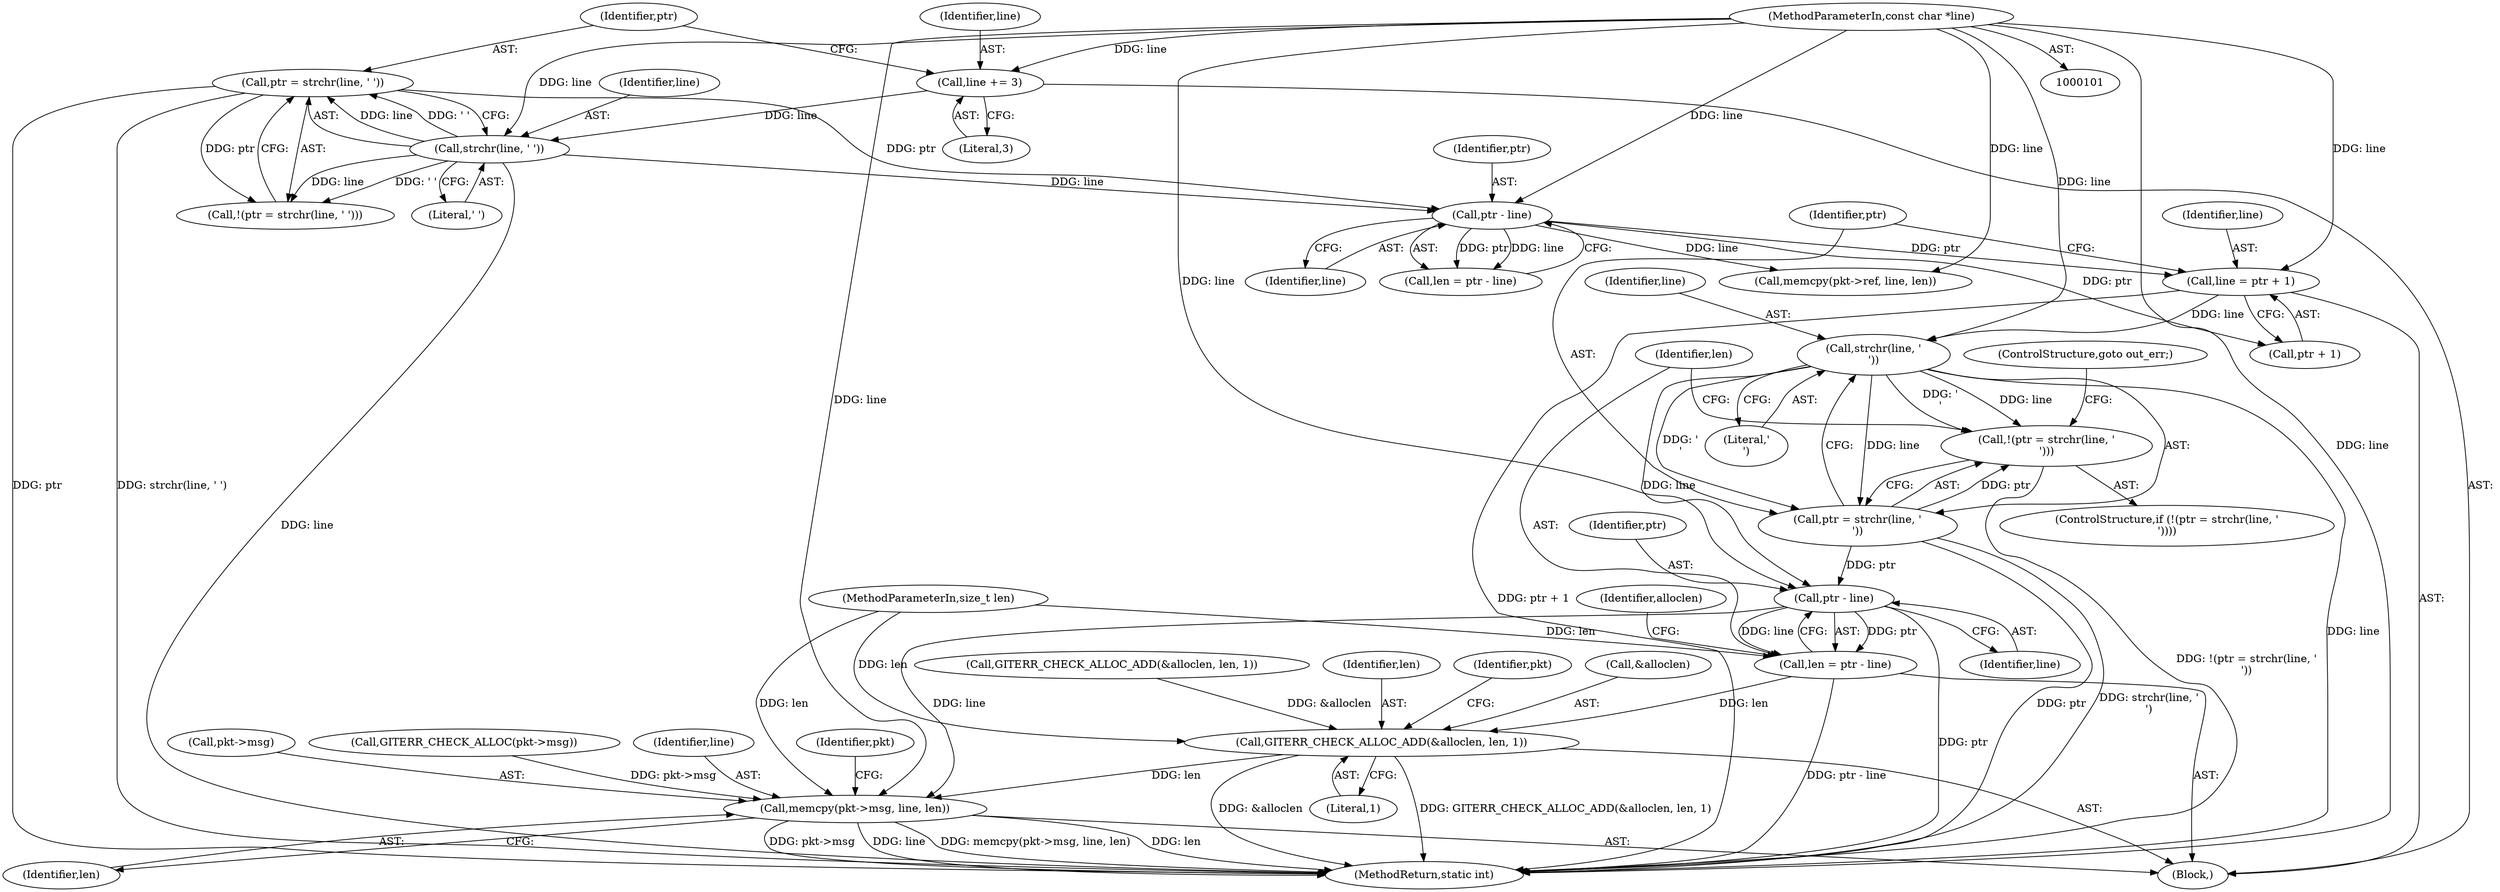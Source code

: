 digraph "0_libgit2_1f9a8510e1d2f20ed7334eeeddb92c4dd8e7c649@API" {
"1000180" [label="(Call,strchr(line, '\n'))"];
"1000171" [label="(Call,line = ptr + 1)"];
"1000140" [label="(Call,ptr - line)"];
"1000132" [label="(Call,ptr = strchr(line, ' '))"];
"1000134" [label="(Call,strchr(line, ' '))"];
"1000127" [label="(Call,line += 3)"];
"1000103" [label="(MethodParameterIn,const char *line)"];
"1000177" [label="(Call,!(ptr = strchr(line, '\n')))"];
"1000178" [label="(Call,ptr = strchr(line, '\n'))"];
"1000186" [label="(Call,ptr - line)"];
"1000184" [label="(Call,len = ptr - line)"];
"1000189" [label="(Call,GITERR_CHECK_ALLOC_ADD(&alloclen, len, 1))"];
"1000204" [label="(Call,memcpy(pkt->msg, line, len))"];
"1000136" [label="(Literal,' ')"];
"1000213" [label="(Identifier,pkt)"];
"1000180" [label="(Call,strchr(line, '\n'))"];
"1000104" [label="(MethodParameterIn,size_t len)"];
"1000105" [label="(Block,)"];
"1000205" [label="(Call,pkt->msg)"];
"1000200" [label="(Call,GITERR_CHECK_ALLOC(pkt->msg))"];
"1000185" [label="(Identifier,len)"];
"1000171" [label="(Call,line = ptr + 1)"];
"1000135" [label="(Identifier,line)"];
"1000176" [label="(ControlStructure,if (!(ptr = strchr(line, '\n'))))"];
"1000181" [label="(Identifier,line)"];
"1000177" [label="(Call,!(ptr = strchr(line, '\n')))"];
"1000179" [label="(Identifier,ptr)"];
"1000143" [label="(Call,GITERR_CHECK_ALLOC_ADD(&alloclen, len, 1))"];
"1000133" [label="(Identifier,ptr)"];
"1000191" [label="(Identifier,alloclen)"];
"1000183" [label="(ControlStructure,goto out_err;)"];
"1000103" [label="(MethodParameterIn,const char *line)"];
"1000134" [label="(Call,strchr(line, ' '))"];
"1000158" [label="(Call,memcpy(pkt->ref, line, len))"];
"1000138" [label="(Call,len = ptr - line)"];
"1000189" [label="(Call,GITERR_CHECK_ALLOC_ADD(&alloclen, len, 1))"];
"1000129" [label="(Literal,3)"];
"1000187" [label="(Identifier,ptr)"];
"1000127" [label="(Call,line += 3)"];
"1000178" [label="(Call,ptr = strchr(line, '\n'))"];
"1000186" [label="(Call,ptr - line)"];
"1000192" [label="(Identifier,len)"];
"1000196" [label="(Identifier,pkt)"];
"1000131" [label="(Call,!(ptr = strchr(line, ' ')))"];
"1000128" [label="(Identifier,line)"];
"1000188" [label="(Identifier,line)"];
"1000190" [label="(Call,&alloclen)"];
"1000238" [label="(MethodReturn,static int)"];
"1000209" [label="(Identifier,len)"];
"1000140" [label="(Call,ptr - line)"];
"1000142" [label="(Identifier,line)"];
"1000193" [label="(Literal,1)"];
"1000173" [label="(Call,ptr + 1)"];
"1000182" [label="(Literal,'\n')"];
"1000172" [label="(Identifier,line)"];
"1000208" [label="(Identifier,line)"];
"1000184" [label="(Call,len = ptr - line)"];
"1000141" [label="(Identifier,ptr)"];
"1000204" [label="(Call,memcpy(pkt->msg, line, len))"];
"1000132" [label="(Call,ptr = strchr(line, ' '))"];
"1000180" -> "1000178"  [label="AST: "];
"1000180" -> "1000182"  [label="CFG: "];
"1000181" -> "1000180"  [label="AST: "];
"1000182" -> "1000180"  [label="AST: "];
"1000178" -> "1000180"  [label="CFG: "];
"1000180" -> "1000238"  [label="DDG: line"];
"1000180" -> "1000177"  [label="DDG: line"];
"1000180" -> "1000177"  [label="DDG: '\n'"];
"1000180" -> "1000178"  [label="DDG: line"];
"1000180" -> "1000178"  [label="DDG: '\n'"];
"1000171" -> "1000180"  [label="DDG: line"];
"1000103" -> "1000180"  [label="DDG: line"];
"1000180" -> "1000186"  [label="DDG: line"];
"1000171" -> "1000105"  [label="AST: "];
"1000171" -> "1000173"  [label="CFG: "];
"1000172" -> "1000171"  [label="AST: "];
"1000173" -> "1000171"  [label="AST: "];
"1000179" -> "1000171"  [label="CFG: "];
"1000171" -> "1000238"  [label="DDG: ptr + 1"];
"1000140" -> "1000171"  [label="DDG: ptr"];
"1000103" -> "1000171"  [label="DDG: line"];
"1000140" -> "1000138"  [label="AST: "];
"1000140" -> "1000142"  [label="CFG: "];
"1000141" -> "1000140"  [label="AST: "];
"1000142" -> "1000140"  [label="AST: "];
"1000138" -> "1000140"  [label="CFG: "];
"1000140" -> "1000138"  [label="DDG: ptr"];
"1000140" -> "1000138"  [label="DDG: line"];
"1000132" -> "1000140"  [label="DDG: ptr"];
"1000134" -> "1000140"  [label="DDG: line"];
"1000103" -> "1000140"  [label="DDG: line"];
"1000140" -> "1000158"  [label="DDG: line"];
"1000140" -> "1000173"  [label="DDG: ptr"];
"1000132" -> "1000131"  [label="AST: "];
"1000132" -> "1000134"  [label="CFG: "];
"1000133" -> "1000132"  [label="AST: "];
"1000134" -> "1000132"  [label="AST: "];
"1000131" -> "1000132"  [label="CFG: "];
"1000132" -> "1000238"  [label="DDG: strchr(line, ' ')"];
"1000132" -> "1000238"  [label="DDG: ptr"];
"1000132" -> "1000131"  [label="DDG: ptr"];
"1000134" -> "1000132"  [label="DDG: line"];
"1000134" -> "1000132"  [label="DDG: ' '"];
"1000134" -> "1000136"  [label="CFG: "];
"1000135" -> "1000134"  [label="AST: "];
"1000136" -> "1000134"  [label="AST: "];
"1000134" -> "1000238"  [label="DDG: line"];
"1000134" -> "1000131"  [label="DDG: line"];
"1000134" -> "1000131"  [label="DDG: ' '"];
"1000127" -> "1000134"  [label="DDG: line"];
"1000103" -> "1000134"  [label="DDG: line"];
"1000127" -> "1000105"  [label="AST: "];
"1000127" -> "1000129"  [label="CFG: "];
"1000128" -> "1000127"  [label="AST: "];
"1000129" -> "1000127"  [label="AST: "];
"1000133" -> "1000127"  [label="CFG: "];
"1000103" -> "1000127"  [label="DDG: line"];
"1000103" -> "1000101"  [label="AST: "];
"1000103" -> "1000238"  [label="DDG: line"];
"1000103" -> "1000158"  [label="DDG: line"];
"1000103" -> "1000186"  [label="DDG: line"];
"1000103" -> "1000204"  [label="DDG: line"];
"1000177" -> "1000176"  [label="AST: "];
"1000177" -> "1000178"  [label="CFG: "];
"1000178" -> "1000177"  [label="AST: "];
"1000183" -> "1000177"  [label="CFG: "];
"1000185" -> "1000177"  [label="CFG: "];
"1000177" -> "1000238"  [label="DDG: !(ptr = strchr(line, '\n'))"];
"1000178" -> "1000177"  [label="DDG: ptr"];
"1000179" -> "1000178"  [label="AST: "];
"1000178" -> "1000238"  [label="DDG: ptr"];
"1000178" -> "1000238"  [label="DDG: strchr(line, '\n')"];
"1000178" -> "1000186"  [label="DDG: ptr"];
"1000186" -> "1000184"  [label="AST: "];
"1000186" -> "1000188"  [label="CFG: "];
"1000187" -> "1000186"  [label="AST: "];
"1000188" -> "1000186"  [label="AST: "];
"1000184" -> "1000186"  [label="CFG: "];
"1000186" -> "1000238"  [label="DDG: ptr"];
"1000186" -> "1000184"  [label="DDG: ptr"];
"1000186" -> "1000184"  [label="DDG: line"];
"1000186" -> "1000204"  [label="DDG: line"];
"1000184" -> "1000105"  [label="AST: "];
"1000185" -> "1000184"  [label="AST: "];
"1000191" -> "1000184"  [label="CFG: "];
"1000184" -> "1000238"  [label="DDG: ptr - line"];
"1000104" -> "1000184"  [label="DDG: len"];
"1000184" -> "1000189"  [label="DDG: len"];
"1000189" -> "1000105"  [label="AST: "];
"1000189" -> "1000193"  [label="CFG: "];
"1000190" -> "1000189"  [label="AST: "];
"1000192" -> "1000189"  [label="AST: "];
"1000193" -> "1000189"  [label="AST: "];
"1000196" -> "1000189"  [label="CFG: "];
"1000189" -> "1000238"  [label="DDG: &alloclen"];
"1000189" -> "1000238"  [label="DDG: GITERR_CHECK_ALLOC_ADD(&alloclen, len, 1)"];
"1000143" -> "1000189"  [label="DDG: &alloclen"];
"1000104" -> "1000189"  [label="DDG: len"];
"1000189" -> "1000204"  [label="DDG: len"];
"1000204" -> "1000105"  [label="AST: "];
"1000204" -> "1000209"  [label="CFG: "];
"1000205" -> "1000204"  [label="AST: "];
"1000208" -> "1000204"  [label="AST: "];
"1000209" -> "1000204"  [label="AST: "];
"1000213" -> "1000204"  [label="CFG: "];
"1000204" -> "1000238"  [label="DDG: len"];
"1000204" -> "1000238"  [label="DDG: pkt->msg"];
"1000204" -> "1000238"  [label="DDG: line"];
"1000204" -> "1000238"  [label="DDG: memcpy(pkt->msg, line, len)"];
"1000200" -> "1000204"  [label="DDG: pkt->msg"];
"1000104" -> "1000204"  [label="DDG: len"];
}
